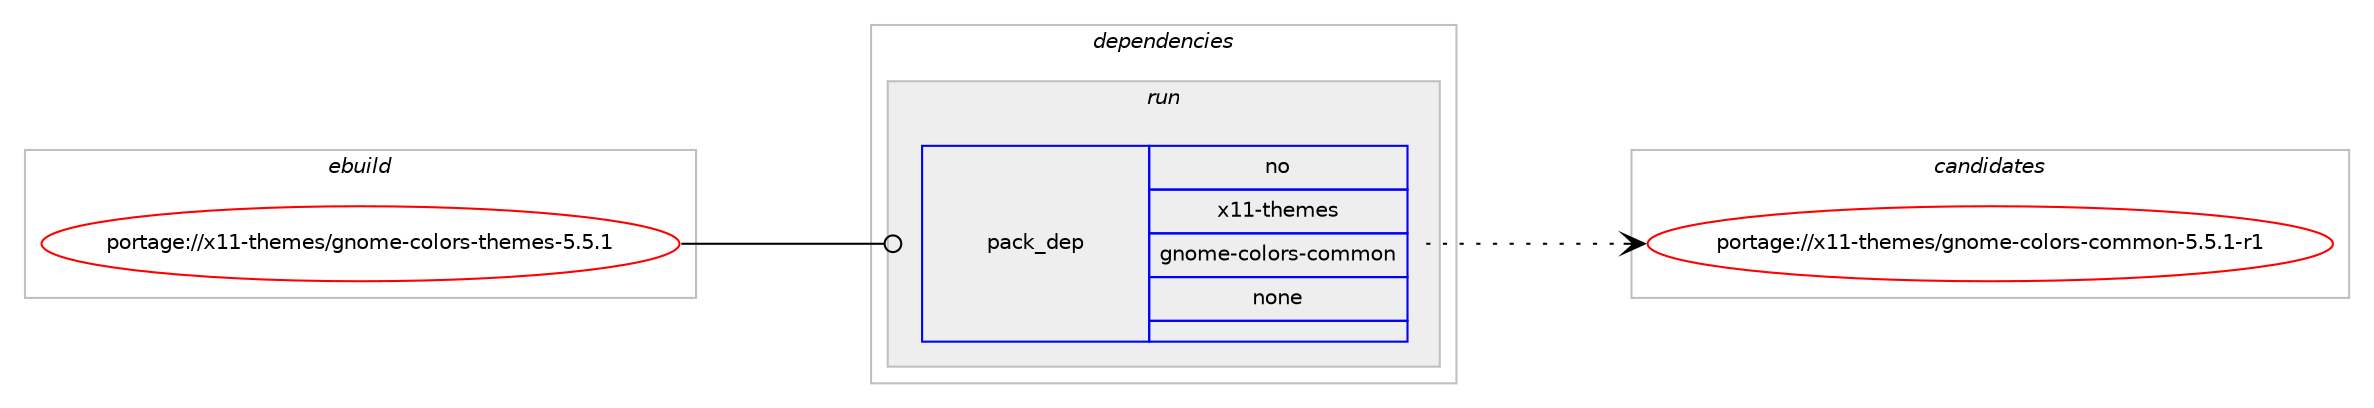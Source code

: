 digraph prolog {

# *************
# Graph options
# *************

newrank=true;
concentrate=true;
compound=true;
graph [rankdir=LR,fontname=Helvetica,fontsize=10,ranksep=1.5];#, ranksep=2.5, nodesep=0.2];
edge  [arrowhead=vee];
node  [fontname=Helvetica,fontsize=10];

# **********
# The ebuild
# **********

subgraph cluster_leftcol {
color=gray;
rank=same;
label=<<i>ebuild</i>>;
id [label="portage://x11-themes/gnome-colors-themes-5.5.1", color=red, width=4, href="../x11-themes/gnome-colors-themes-5.5.1.svg"];
}

# ****************
# The dependencies
# ****************

subgraph cluster_midcol {
color=gray;
label=<<i>dependencies</i>>;
subgraph cluster_compile {
fillcolor="#eeeeee";
style=filled;
label=<<i>compile</i>>;
}
subgraph cluster_compileandrun {
fillcolor="#eeeeee";
style=filled;
label=<<i>compile and run</i>>;
}
subgraph cluster_run {
fillcolor="#eeeeee";
style=filled;
label=<<i>run</i>>;
subgraph pack340872 {
dependency458168 [label=<<TABLE BORDER="0" CELLBORDER="1" CELLSPACING="0" CELLPADDING="4" WIDTH="220"><TR><TD ROWSPAN="6" CELLPADDING="30">pack_dep</TD></TR><TR><TD WIDTH="110">no</TD></TR><TR><TD>x11-themes</TD></TR><TR><TD>gnome-colors-common</TD></TR><TR><TD>none</TD></TR><TR><TD></TD></TR></TABLE>>, shape=none, color=blue];
}
id:e -> dependency458168:w [weight=20,style="solid",arrowhead="odot"];
}
}

# **************
# The candidates
# **************

subgraph cluster_choices {
rank=same;
color=gray;
label=<<i>candidates</i>>;

subgraph choice340872 {
color=black;
nodesep=1;
choiceportage12049494511610410110910111547103110111109101459911110811111411545991111091091111104553465346494511449 [label="portage://x11-themes/gnome-colors-common-5.5.1-r1", color=red, width=4,href="../x11-themes/gnome-colors-common-5.5.1-r1.svg"];
dependency458168:e -> choiceportage12049494511610410110910111547103110111109101459911110811111411545991111091091111104553465346494511449:w [style=dotted,weight="100"];
}
}

}
